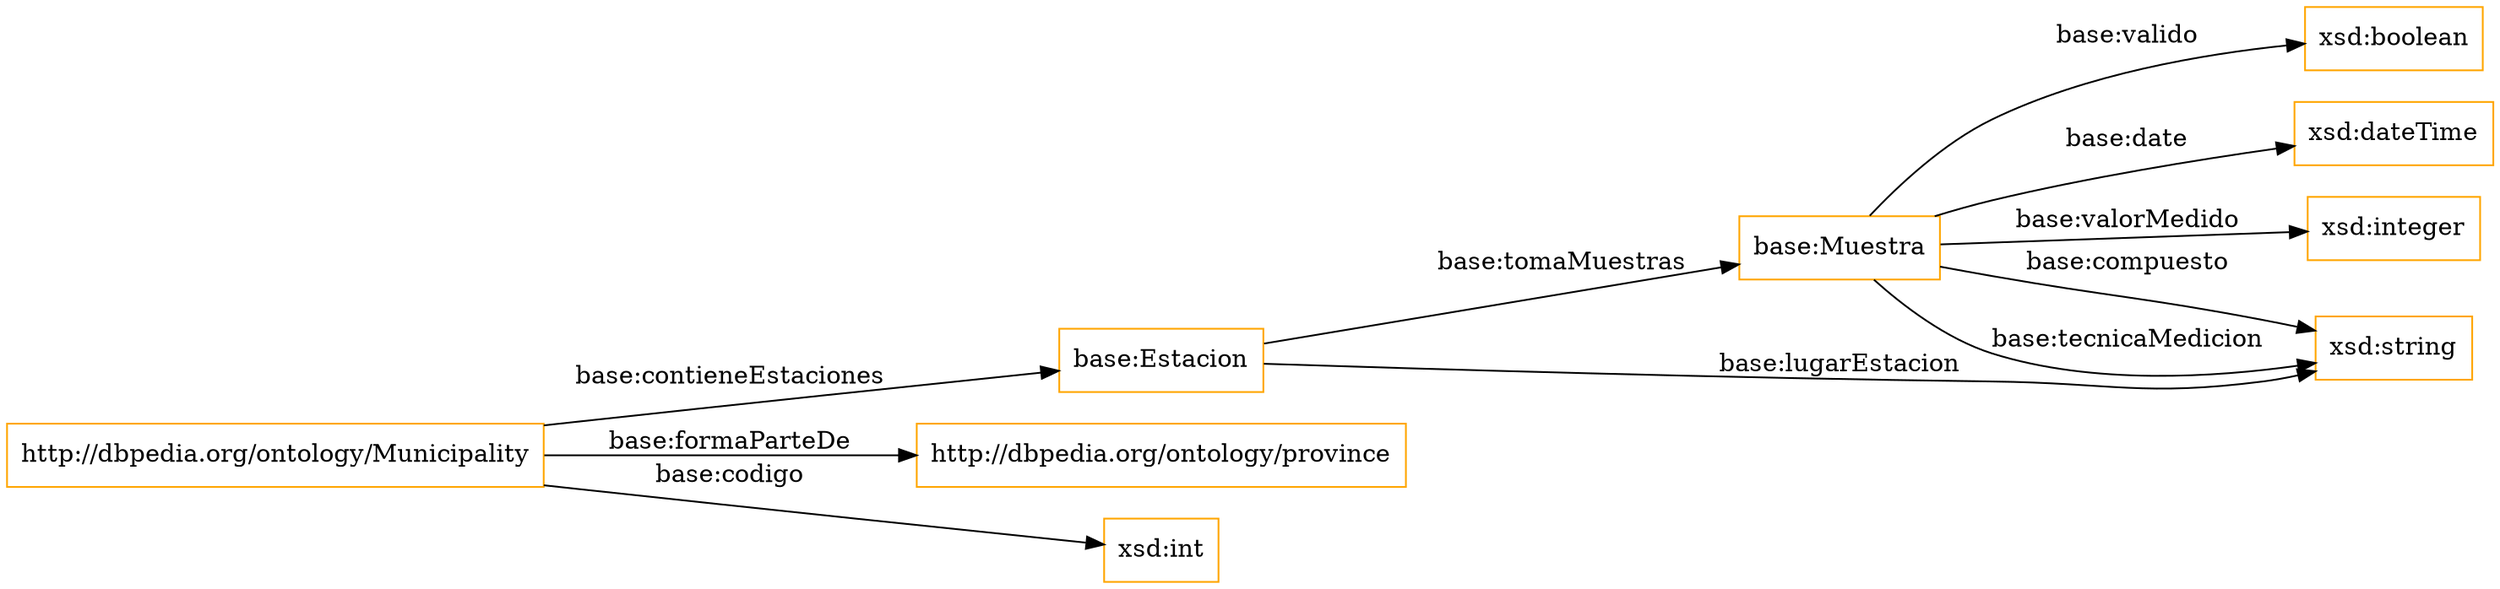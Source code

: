 digraph ar2dtool_diagram { 
rankdir=LR;
size="1501"
node [shape = rectangle, color="orange"]; "base:Muestra" "base:Estacion" "http://dbpedia.org/ontology/province" "http://dbpedia.org/ontology/Municipality" ; /*classes style*/
	"base:Muestra" -> "xsd:integer" [ label = "base:valorMedido" ];
	"http://dbpedia.org/ontology/Municipality" -> "xsd:int" [ label = "base:codigo" ];
	"base:Muestra" -> "xsd:string" [ label = "base:compuesto" ];
	"http://dbpedia.org/ontology/Municipality" -> "base:Estacion" [ label = "base:contieneEstaciones" ];
	"base:Muestra" -> "xsd:string" [ label = "base:tecnicaMedicion" ];
	"http://dbpedia.org/ontology/Municipality" -> "http://dbpedia.org/ontology/province" [ label = "base:formaParteDe" ];
	"base:Muestra" -> "xsd:boolean" [ label = "base:valido" ];
	"base:Estacion" -> "xsd:string" [ label = "base:lugarEstacion" ];
	"base:Estacion" -> "base:Muestra" [ label = "base:tomaMuestras" ];
	"base:Muestra" -> "xsd:dateTime" [ label = "base:date" ];

}
